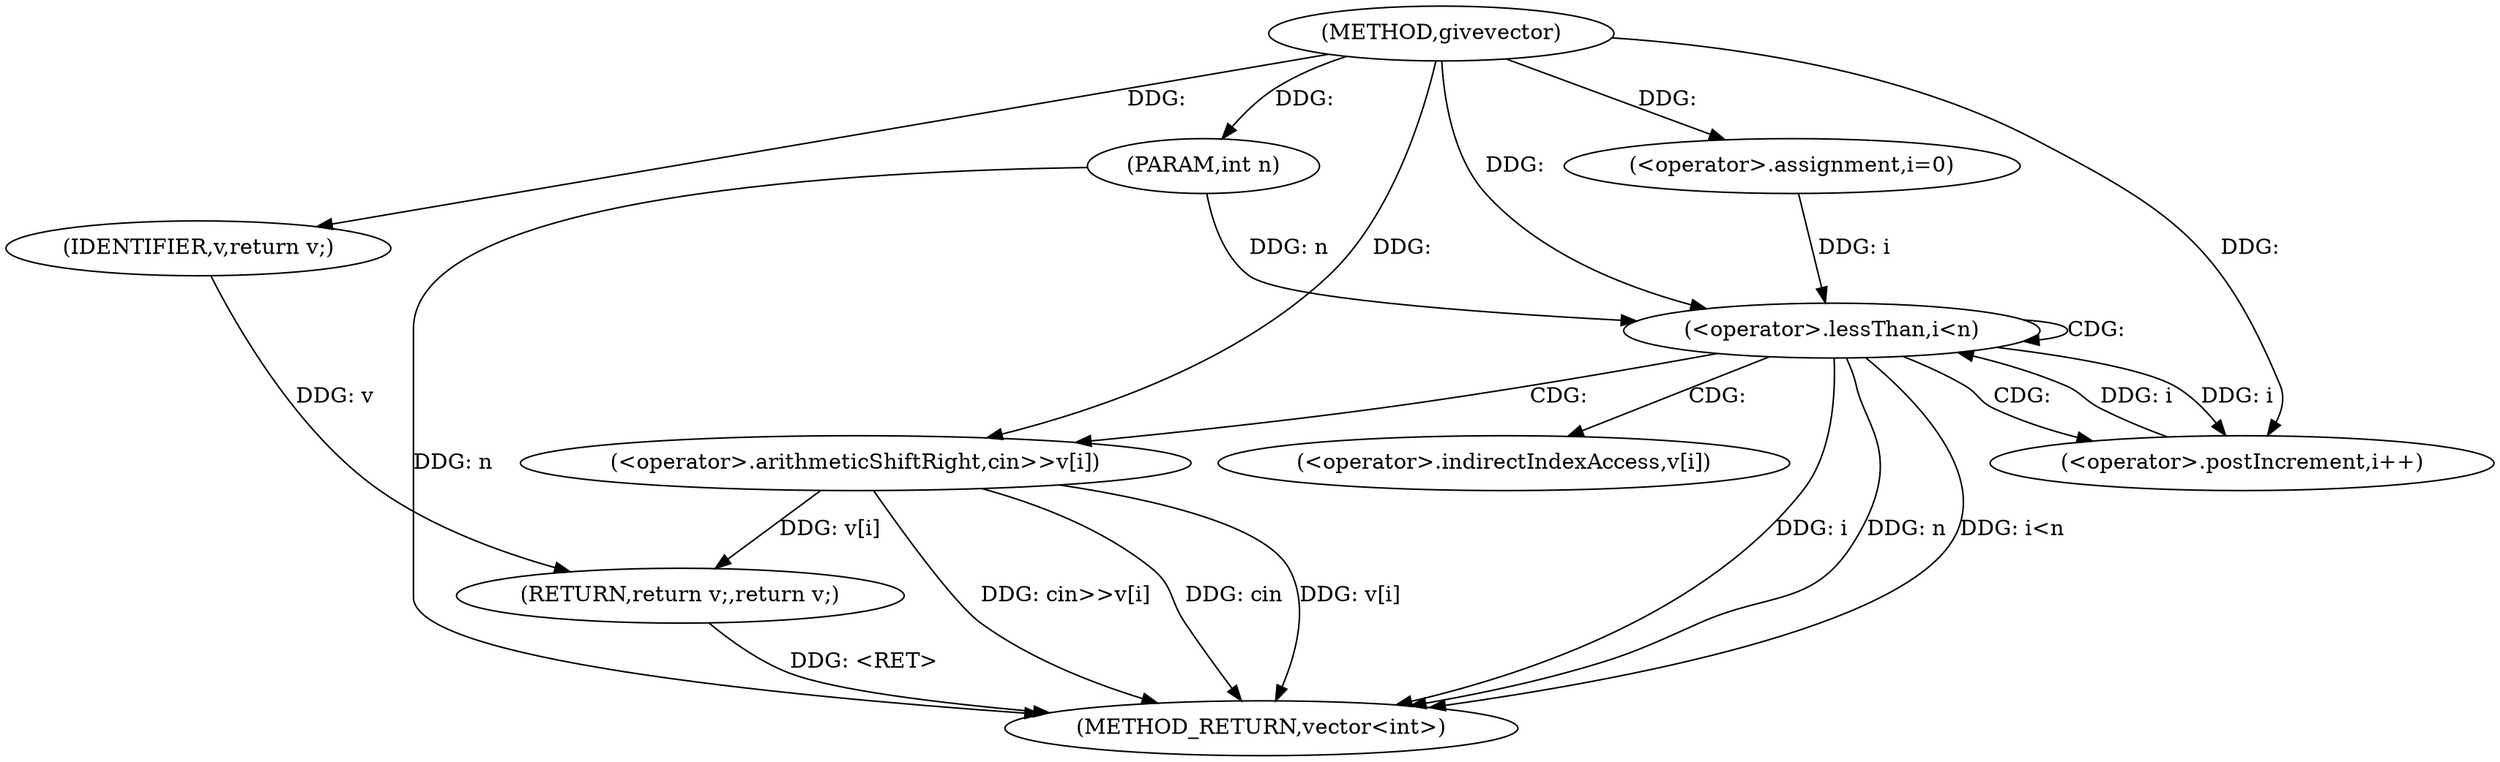 digraph "givevector" {  
"1000347" [label = "(METHOD,givevector)" ]
"1000369" [label = "(METHOD_RETURN,vector<int>)" ]
"1000348" [label = "(PARAM,int n)" ]
"1000367" [label = "(RETURN,return v;,return v;)" ]
"1000353" [label = "(<operator>.assignment,i=0)" ]
"1000356" [label = "(<operator>.lessThan,i<n)" ]
"1000359" [label = "(<operator>.postIncrement,i++)" ]
"1000368" [label = "(IDENTIFIER,v,return v;)" ]
"1000362" [label = "(<operator>.arithmeticShiftRight,cin>>v[i])" ]
"1000364" [label = "(<operator>.indirectIndexAccess,v[i])" ]
  "1000348" -> "1000369"  [ label = "DDG: n"] 
  "1000356" -> "1000369"  [ label = "DDG: i"] 
  "1000356" -> "1000369"  [ label = "DDG: n"] 
  "1000356" -> "1000369"  [ label = "DDG: i<n"] 
  "1000362" -> "1000369"  [ label = "DDG: v[i]"] 
  "1000362" -> "1000369"  [ label = "DDG: cin>>v[i]"] 
  "1000367" -> "1000369"  [ label = "DDG: <RET>"] 
  "1000362" -> "1000369"  [ label = "DDG: cin"] 
  "1000347" -> "1000348"  [ label = "DDG: "] 
  "1000368" -> "1000367"  [ label = "DDG: v"] 
  "1000362" -> "1000367"  [ label = "DDG: v[i]"] 
  "1000347" -> "1000353"  [ label = "DDG: "] 
  "1000347" -> "1000368"  [ label = "DDG: "] 
  "1000353" -> "1000356"  [ label = "DDG: i"] 
  "1000359" -> "1000356"  [ label = "DDG: i"] 
  "1000347" -> "1000356"  [ label = "DDG: "] 
  "1000348" -> "1000356"  [ label = "DDG: n"] 
  "1000356" -> "1000359"  [ label = "DDG: i"] 
  "1000347" -> "1000359"  [ label = "DDG: "] 
  "1000347" -> "1000362"  [ label = "DDG: "] 
  "1000356" -> "1000356"  [ label = "CDG: "] 
  "1000356" -> "1000362"  [ label = "CDG: "] 
  "1000356" -> "1000364"  [ label = "CDG: "] 
  "1000356" -> "1000359"  [ label = "CDG: "] 
}
